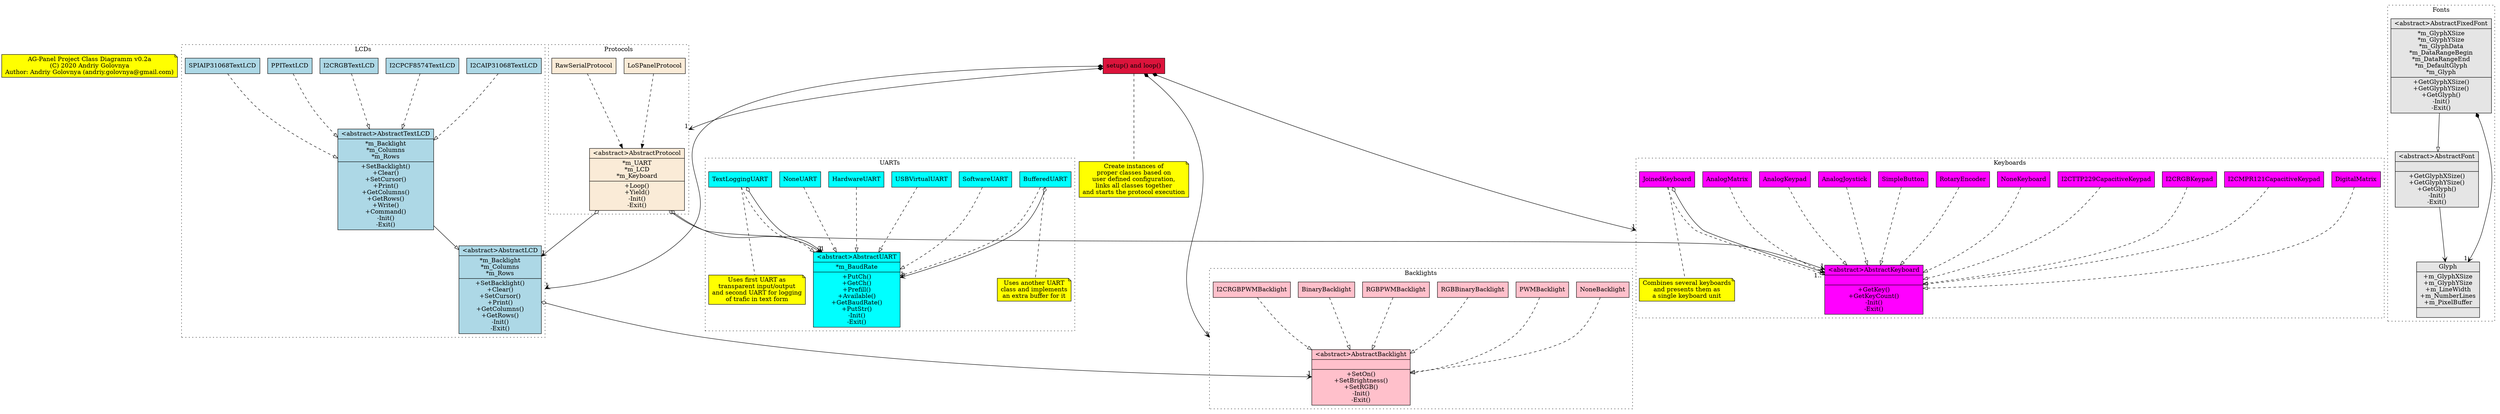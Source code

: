digraph class_diagram {

    node [
        shape = record
    ]
    compound = true

    /* Header with version information */
    main_note [
        shape = note
        style = filled
        fillcolor = yellow
        label = "AG-Panel Project Class Diagramm v0.2a\n(C) 2020 Andriy Golovnya\nAuthor: Andriy Golovnya (andriy.golovnya@gmail.com)"
    ]

    /* Backlights group of classes */
    subgraph cluster_backlights {
        node [
            style = filled
            fillcolor = "pink"
        ]
        style = dotted
        label = "Backlights"
        AbstractBacklight [
            label = "{\<abstract\>AbstractBacklight||+SetOn()\n+SetBrightness()\n+SetRGB()\n-Init()\n-Exit()}"
        ]
        BinaryBacklight -> AbstractBacklight [style = dashed, arrowhead = onormal]
        I2CRGBPWMBacklight -> AbstractBacklight [style = dashed, arrowhead = onormal]
        NoneBacklight -> AbstractBacklight [style = dashed, arrowhead = onormal]
        PWMBacklight -> AbstractBacklight [style = dashed, arrowhead = onormal]
        RGBBinaryBacklight -> AbstractBacklight [style = dashed, arrowhead = onormal]
        RGBPWMBacklight -> AbstractBacklight [style = dashed, arrowhead = onormal]
    }

    /* Fonts group of classes */
    subgraph cluster_fonts {
        node [
            style = filled
            fillcolor = "gray90"
        ]
        style = dotted
        label = "Fonts"
        Glyph [
            label = "{Glyph|+m_GlyphXSize\n+m_GlyphYSize\n+m_LineWidth\n+m_NumberLines\n+m_PixelBuffer|}"
        ]
        AbstractFont [
            label = "{\<abstract\>AbstractFont||+GetGlyphXSize()\n+GetGlyphYSize()\n+GetGlyph()\n-Init()\n-Exit()}"
        ]
        AbstractFixedFont [
            label = "{\<abstract\>AbstractFixedFont|*m_GlyphXSize\n*m_GlyphYSize\n*m_GlyphData\n*m_DataRangeBegin\n*m_DataRangeEnd\n*m_DefaultGlyph\n*m_Glyph|+GetGlyphXSize()\n+GetGlyphYSize()\n+GetGlyph()\n-Init()\n-Exit()}"
        ]
        AbstractFont -> Glyph [arrowhead = open]
        AbstractFixedFont -> AbstractFont [style = solid, arrowhead = onormal]
        AbstractFixedFont -> Glyph [style = solid, dir = both, arrowhead = open, arrowtail = diamond, headlabel = "1"]
        //SomeFixedFont -> AbstractFixedFont [style = dashed, arrowhead = onormal]
    }

    /* LCDs group of classes */
    subgraph cluster_lcds {
        node [
            style = filled
            fillcolor = "lightblue"
        ]
        style = dotted
        label = "LCDs"
        AbstractLCD [
            label = "{\<abstract\>AbstractLCD|*m_Backlight\n*m_Columns\n*m_Rows|+SetBacklight()\n+Clear()\n+SetCursor()\n+Print()\n+GetColumns()\n+GetRows()\n-Init()\n-Exit()}"
        ]
        AbstractTextLCD [
            label = "{\<abstract\>AbstractTextLCD|*m_Backlight\n*m_Columns\n*m_Rows|+SetBacklight()\n+Clear()\n+SetCursor()\n+Print()\n+GetColumns()\n+GetRows()\n+Write()\n+Command()\n-Init()\n-Exit()}"
        ]
        AbstractTextLCD -> AbstractLCD [style = solid, arrowhead = onormal]
        I2CAIP31068TextLCD -> AbstractTextLCD [style = dashed, arrowhead = onormal]
        I2CPCF8574TextLCD -> AbstractTextLCD [style = dashed, arrowhead = onormal]
        I2CRGBTextLCD -> AbstractTextLCD [style = dashed, arrowhead = onormal]
        PPITextLCD -> AbstractTextLCD [style = dashed, arrowhead = onormal]
        SPIAIP31068TextLCD -> AbstractTextLCD [style = dashed, arrowhead = onormal]
    }

    /* UARTSs group of classes */
    subgraph cluster_uarts {
        node [
            style = filled
            fillcolor = "cyan"
        ]
        style = dotted
        label = "UARTs"
        AbstractUART [
            label = "{\<abstract\>AbstractUART|*m_BaudRate|+PutCh()\n+GetCh()\n+Prefill()\n+Available()\n+GetBaudRate()\n+PutStr()\n-Init()\n-Exit()}"
        ]
        BufferedUART -> AbstractUART [style = dashed, arrowhead = onormal]
        BufferedUART -> AbstractUART [style = solid, dir = both, arrowhead = open, arrowtail = ediamond, headlabel = "1"]
        BufferedUART -> note_for_BufferedUART [style = dashed, dir = none]
        HardwareUART -> AbstractUART [style = dashed, arrowhead = onormal]
        NoneUART -> AbstractUART [style = dashed, arrowhead = onormal]
        SoftwareUART -> AbstractUART [style = dashed, arrowhead = onormal]
        USBVirtualUART -> AbstractUART [style = dashed, arrowhead = onormal]
        TextLoggingUART -> AbstractUART [style = dashed, arrowhead = onormal]
        TextLoggingUART -> AbstractUART [style = solid, dir = both, arrowhead = open, arrowtail = ediamond, headlabel = "2"]
        TextLoggingUART -> note_for_TextLoggingUART [style = dashed, dir = none]
        /* UARTs Notes */
        note_for_BufferedUART [
            shape = note
            style = filled
            fillcolor = yellow
            label = "Uses another UART\nclass and implements\nan extra buffer for it"
        ]
        note_for_TextLoggingUART [
            shape = note
            style = filled
            fillcolor = yellow
            label = "Uses first UART as\ntransparent input/output\nand second UART for logging\nof trafic in text form"
        ]
    }

    /* Keyboards group of classes */
    subgraph cluster_keyboards {
        node [
            style = filled
            fillcolor = "magenta"
        ]
        style = dotted
        label = "Keyboards"
        AbstractKeyboard [
            label = "{\<abstract\>AbstractKeyboard||+GetKey()\n+GetKeyCount()\n-Init()\n-Exit()}"
        ]
        AnalogJoystick -> AbstractKeyboard [style = dashed, arrowhead = onormal]
        AnalogKeypad -> AbstractKeyboard [style = dashed, arrowhead = onormal]
        AnalogMatrix -> AbstractKeyboard [style = dashed, arrowhead = onormal]
        DigitalMatrix -> AbstractKeyboard [style = dashed, arrowhead = onormal]
        I2CMPR121CapacitiveKeypad -> AbstractKeyboard [style = dashed, arrowhead = onormal]
        I2CRGBKeypad -> AbstractKeyboard [style = dashed, arrowhead = onormal]
        I2CTTP229CapacitiveKeypad -> AbstractKeyboard [style = dashed, arrowhead = onormal]
        JoinedKeyboard -> AbstractKeyboard [style = dashed, arrowhead = onormal]
        JoinedKeyboard -> AbstractKeyboard [style = solid, dir = both, arrowhead = open, arrowtail = ediamond, headlabel = "1..*"]
        JoinedKeyboard -> note_for_JoinedKeyboard [style = dashed, dir = none]
        NoneKeyboard -> AbstractKeyboard [style = dashed, arrowhead = onormal]
        RotaryEncoder -> AbstractKeyboard [style = dashed, arrowhead = onormal]
        SimpleButton -> AbstractKeyboard [style = dashed, arrowhead = onormal]
        /* Keybords notes */
        note_for_JoinedKeyboard [
            shape = note
            style = filled
            fillcolor = yellow
            label = "Combines several keyboards\nand presents them as\na single keyboard unit"
        ]
    }

    /* Protocols group of classes */
    subgraph cluster_protocols {
        node [
            style = filled
            fillcolor = "antiquewhite"
        ]
        style = dotted
        label = "Protocols"
        AbstractProtocol [
            label = "{\<abstract\>AbstractProtocol|*m_UART\n*m_LCD\n*m_Keyboard|+Loop()\n+Yield()\n-Init()\n-Exit()}"
        ]
        LoSPanelProtocol -> AbstractProtocol [style = dashed]
        RawSerialProtocol -> AbstractProtocol [style = dashed]
    }

    /* Relationships of main classes */
    AbstractLCD -> AbstractBacklight [style = solid, dir = both, arrowhead = open, arrowtail = ediamond, headlabel = "1"]
    AbstractProtocol -> AbstractLCD [style = solid, dir = both, arrowhead = open, arrowtail = ediamond, headlabel = "1"]
    AbstractProtocol -> AbstractUART [style = solid, dir = both, arrowhead = open, arrowtail = ediamond, headlabel = "1"]
    AbstractProtocol -> AbstractKeyboard [style = solid, dir = both, arrowhead = open, arrowtail = ediamond, headlabel = "1"]

    main [
        style = filled
        fillcolor = "crimson"
        label = "setup() and loop()"
    ]
    main -> AbstractBacklight [lhead = cluster_backlights, style = solid, dir = both, arrowhead = open, arrowtail = diamond, headlabel = "1"]
    main -> AbstractLCD [lhead = cluster_lcds, style = solid, dir = both, arrowhead = open, arrowtail = diamond, headlabel = "1"]
    main -> AbstractKeyboard [lhead = cluster_keyboards, style = solid, dir = both, arrowhead = open, arrowtail = diamond, headlabel = "1"]
    main -> AbstractProtocol [lhead = cluster_protocols, style = solid, dir = both, arrowhead = open, arrowtail = diamond, headlabel = "1"]

    main -> note_for_main [style = dashed, dir = none]
    note_for_main [
        shape = note
        style = filled
        fillcolor = yellow
        label = "Create instances of\nproper classes based on\nuser defined configuration,\nlinks all classes together\nand starts the protocol execution"
    ]
}
